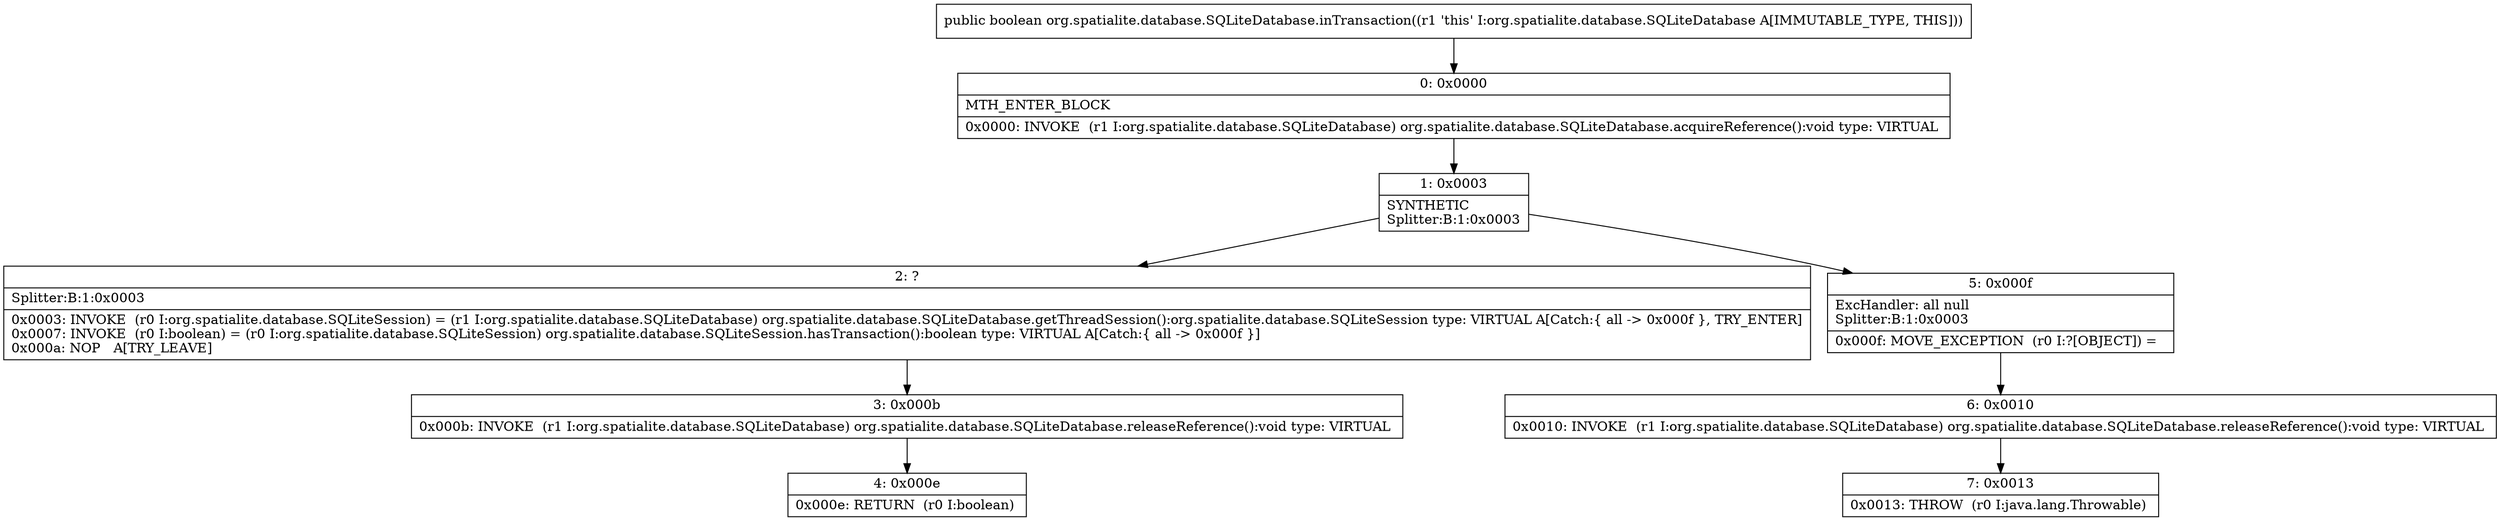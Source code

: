 digraph "CFG fororg.spatialite.database.SQLiteDatabase.inTransaction()Z" {
Node_0 [shape=record,label="{0\:\ 0x0000|MTH_ENTER_BLOCK\l|0x0000: INVOKE  (r1 I:org.spatialite.database.SQLiteDatabase) org.spatialite.database.SQLiteDatabase.acquireReference():void type: VIRTUAL \l}"];
Node_1 [shape=record,label="{1\:\ 0x0003|SYNTHETIC\lSplitter:B:1:0x0003\l}"];
Node_2 [shape=record,label="{2\:\ ?|Splitter:B:1:0x0003\l|0x0003: INVOKE  (r0 I:org.spatialite.database.SQLiteSession) = (r1 I:org.spatialite.database.SQLiteDatabase) org.spatialite.database.SQLiteDatabase.getThreadSession():org.spatialite.database.SQLiteSession type: VIRTUAL A[Catch:\{ all \-\> 0x000f \}, TRY_ENTER]\l0x0007: INVOKE  (r0 I:boolean) = (r0 I:org.spatialite.database.SQLiteSession) org.spatialite.database.SQLiteSession.hasTransaction():boolean type: VIRTUAL A[Catch:\{ all \-\> 0x000f \}]\l0x000a: NOP   A[TRY_LEAVE]\l}"];
Node_3 [shape=record,label="{3\:\ 0x000b|0x000b: INVOKE  (r1 I:org.spatialite.database.SQLiteDatabase) org.spatialite.database.SQLiteDatabase.releaseReference():void type: VIRTUAL \l}"];
Node_4 [shape=record,label="{4\:\ 0x000e|0x000e: RETURN  (r0 I:boolean) \l}"];
Node_5 [shape=record,label="{5\:\ 0x000f|ExcHandler: all null\lSplitter:B:1:0x0003\l|0x000f: MOVE_EXCEPTION  (r0 I:?[OBJECT]) =  \l}"];
Node_6 [shape=record,label="{6\:\ 0x0010|0x0010: INVOKE  (r1 I:org.spatialite.database.SQLiteDatabase) org.spatialite.database.SQLiteDatabase.releaseReference():void type: VIRTUAL \l}"];
Node_7 [shape=record,label="{7\:\ 0x0013|0x0013: THROW  (r0 I:java.lang.Throwable) \l}"];
MethodNode[shape=record,label="{public boolean org.spatialite.database.SQLiteDatabase.inTransaction((r1 'this' I:org.spatialite.database.SQLiteDatabase A[IMMUTABLE_TYPE, THIS])) }"];
MethodNode -> Node_0;
Node_0 -> Node_1;
Node_1 -> Node_2;
Node_1 -> Node_5;
Node_2 -> Node_3;
Node_3 -> Node_4;
Node_5 -> Node_6;
Node_6 -> Node_7;
}

